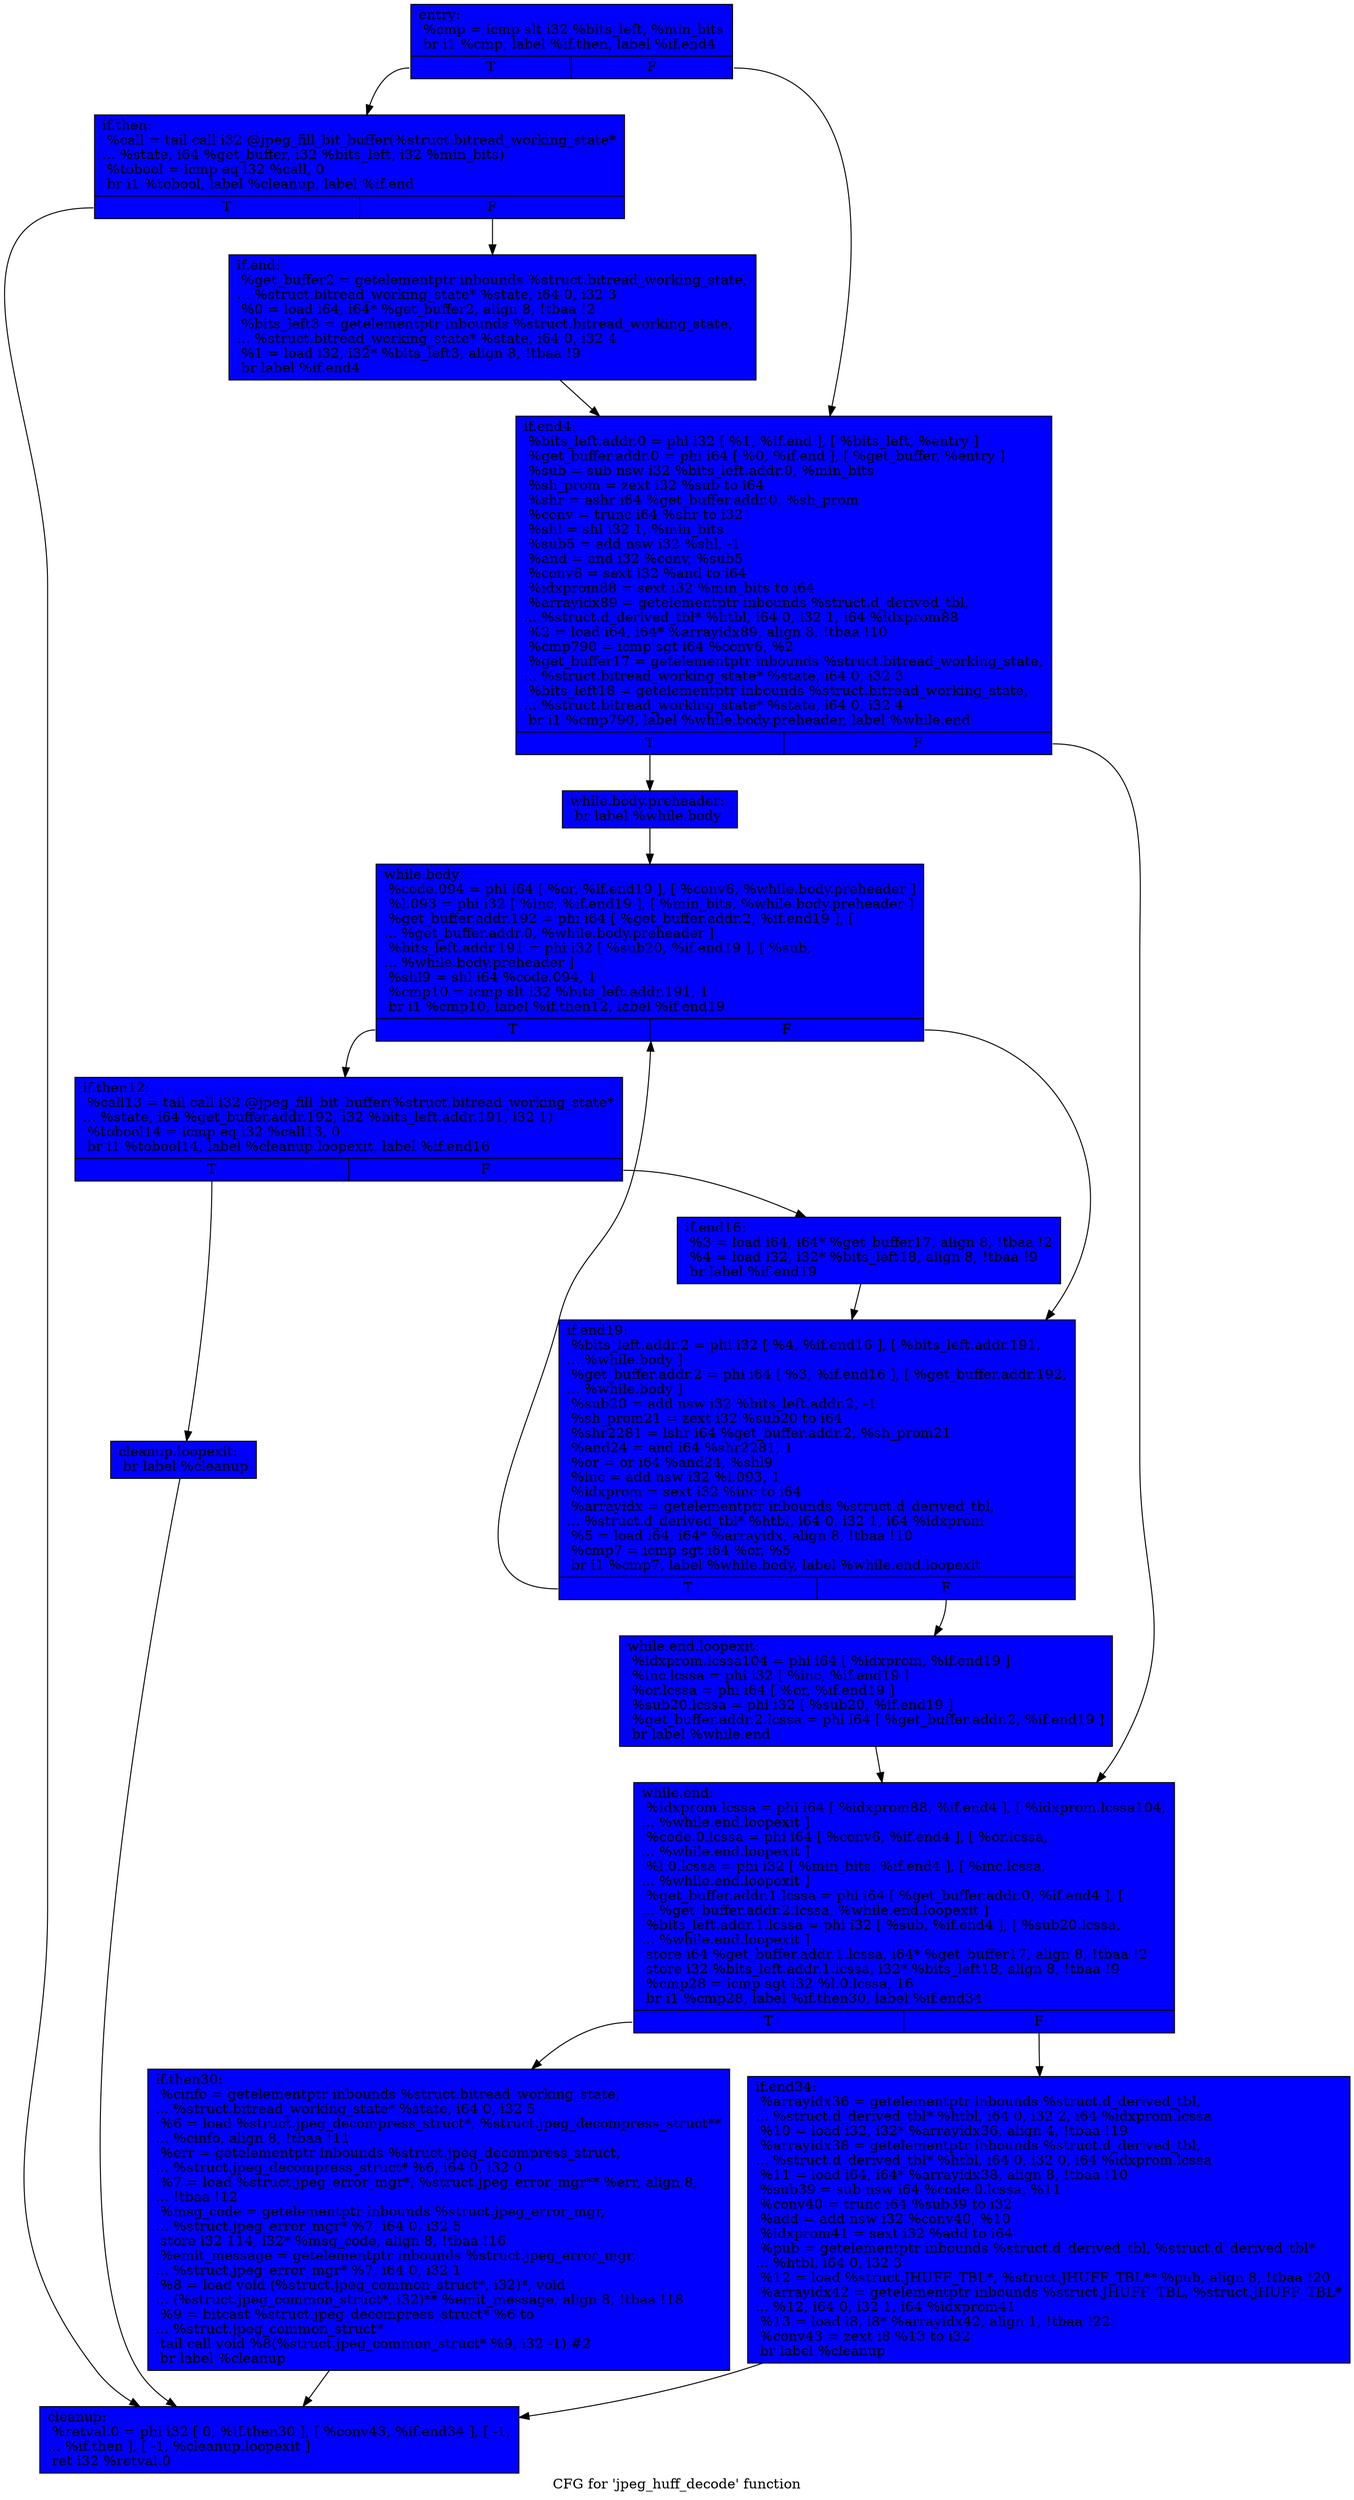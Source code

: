 digraph "CFG for 'jpeg_huff_decode' function" {
	label="CFG for 'jpeg_huff_decode' function";

	Node0x4e79360 [shape=record, style = filled, fillcolor = blue, label="{entry:\l  %cmp = icmp slt i32 %bits_left, %min_bits\l  br i1 %cmp, label %if.then, label %if.end4\l|{<s0>T|<s1>F}}"];
	Node0x4e79360:s0 -> Node0x4e798c0;
	Node0x4e79360:s1 -> Node0x4e81230;
	Node0x4e798c0 [shape=record, style = filled, fillcolor = blue, label="{if.then:                                          \l  %call = tail call i32 @jpeg_fill_bit_buffer(%struct.bitread_working_state*\l... %state, i64 %get_buffer, i32 %bits_left, i32 %min_bits)\l  %tobool = icmp eq i32 %call, 0\l  br i1 %tobool, label %cleanup, label %if.end\l|{<s0>T|<s1>F}}"];
	Node0x4e798c0:s0 -> Node0x4e815a0;
	Node0x4e798c0:s1 -> Node0x4e81610;
	Node0x4e81610 [shape=record, style = filled, fillcolor = blue, label="{if.end:                                           \l  %get_buffer2 = getelementptr inbounds %struct.bitread_working_state,\l... %struct.bitread_working_state* %state, i64 0, i32 3\l  %0 = load i64, i64* %get_buffer2, align 8, !tbaa !2\l  %bits_left3 = getelementptr inbounds %struct.bitread_working_state,\l... %struct.bitread_working_state* %state, i64 0, i32 4\l  %1 = load i32, i32* %bits_left3, align 8, !tbaa !9\l  br label %if.end4\l}"];
	Node0x4e81610 -> Node0x4e81230;
	Node0x4e81230 [shape=record, style = filled, fillcolor = blue, label="{if.end4:                                          \l  %bits_left.addr.0 = phi i32 [ %1, %if.end ], [ %bits_left, %entry ]\l  %get_buffer.addr.0 = phi i64 [ %0, %if.end ], [ %get_buffer, %entry ]\l  %sub = sub nsw i32 %bits_left.addr.0, %min_bits\l  %sh_prom = zext i32 %sub to i64\l  %shr = ashr i64 %get_buffer.addr.0, %sh_prom\l  %conv = trunc i64 %shr to i32\l  %shl = shl i32 1, %min_bits\l  %sub5 = add nsw i32 %shl, -1\l  %and = and i32 %conv, %sub5\l  %conv6 = sext i32 %and to i64\l  %idxprom88 = sext i32 %min_bits to i64\l  %arrayidx89 = getelementptr inbounds %struct.d_derived_tbl,\l... %struct.d_derived_tbl* %htbl, i64 0, i32 1, i64 %idxprom88\l  %2 = load i64, i64* %arrayidx89, align 8, !tbaa !10\l  %cmp790 = icmp sgt i64 %conv6, %2\l  %get_buffer17 = getelementptr inbounds %struct.bitread_working_state,\l... %struct.bitread_working_state* %state, i64 0, i32 3\l  %bits_left18 = getelementptr inbounds %struct.bitread_working_state,\l... %struct.bitread_working_state* %state, i64 0, i32 4\l  br i1 %cmp790, label %while.body.preheader, label %while.end\l|{<s0>T|<s1>F}}"];
	Node0x4e81230:s0 -> Node0x4e832a0;
	Node0x4e81230:s1 -> Node0x4e83380;
	Node0x4e832a0 [shape=record, style = filled, fillcolor = blue, label="{while.body.preheader:                             \l  br label %while.body\l}"];
	Node0x4e832a0 -> Node0x4e834c0;
	Node0x4e834c0 [shape=record, style = filled, fillcolor = blue, label="{while.body:                                       \l  %code.094 = phi i64 [ %or, %if.end19 ], [ %conv6, %while.body.preheader ]\l  %l.093 = phi i32 [ %inc, %if.end19 ], [ %min_bits, %while.body.preheader ]\l  %get_buffer.addr.192 = phi i64 [ %get_buffer.addr.2, %if.end19 ], [\l... %get_buffer.addr.0, %while.body.preheader ]\l  %bits_left.addr.191 = phi i32 [ %sub20, %if.end19 ], [ %sub,\l... %while.body.preheader ]\l  %shl9 = shl i64 %code.094, 1\l  %cmp10 = icmp slt i32 %bits_left.addr.191, 1\l  br i1 %cmp10, label %if.then12, label %if.end19\l|{<s0>T|<s1>F}}"];
	Node0x4e834c0:s0 -> Node0x4e83e10;
	Node0x4e834c0:s1 -> Node0x4e835e0;
	Node0x4e83e10 [shape=record, style = filled, fillcolor = blue, label="{if.then12:                                        \l  %call13 = tail call i32 @jpeg_fill_bit_buffer(%struct.bitread_working_state*\l... %state, i64 %get_buffer.addr.192, i32 %bits_left.addr.191, i32 1)\l  %tobool14 = icmp eq i32 %call13, 0\l  br i1 %tobool14, label %cleanup.loopexit, label %if.end16\l|{<s0>T|<s1>F}}"];
	Node0x4e83e10:s0 -> Node0x4e84160;
	Node0x4e83e10:s1 -> Node0x4e841e0;
	Node0x4e841e0 [shape=record, style = filled, fillcolor = blue, label="{if.end16:                                         \l  %3 = load i64, i64* %get_buffer17, align 8, !tbaa !2\l  %4 = load i32, i32* %bits_left18, align 8, !tbaa !9\l  br label %if.end19\l}"];
	Node0x4e841e0 -> Node0x4e835e0;
	Node0x4e835e0 [shape=record, style = filled, fillcolor = blue, label="{if.end19:                                         \l  %bits_left.addr.2 = phi i32 [ %4, %if.end16 ], [ %bits_left.addr.191,\l... %while.body ]\l  %get_buffer.addr.2 = phi i64 [ %3, %if.end16 ], [ %get_buffer.addr.192,\l... %while.body ]\l  %sub20 = add nsw i32 %bits_left.addr.2, -1\l  %sh_prom21 = zext i32 %sub20 to i64\l  %shr2281 = lshr i64 %get_buffer.addr.2, %sh_prom21\l  %and24 = and i64 %shr2281, 1\l  %or = or i64 %and24, %shl9\l  %inc = add nsw i32 %l.093, 1\l  %idxprom = sext i32 %inc to i64\l  %arrayidx = getelementptr inbounds %struct.d_derived_tbl,\l... %struct.d_derived_tbl* %htbl, i64 0, i32 1, i64 %idxprom\l  %5 = load i64, i64* %arrayidx, align 8, !tbaa !10\l  %cmp7 = icmp sgt i64 %or, %5\l  br i1 %cmp7, label %while.body, label %while.end.loopexit\l|{<s0>T|<s1>F}}"];
	Node0x4e835e0:s0 -> Node0x4e834c0;
	Node0x4e835e0:s1 -> Node0x4e84c80;
	Node0x4e84c80 [shape=record, style = filled, fillcolor = blue, label="{while.end.loopexit:                               \l  %idxprom.lcssa104 = phi i64 [ %idxprom, %if.end19 ]\l  %inc.lcssa = phi i32 [ %inc, %if.end19 ]\l  %or.lcssa = phi i64 [ %or, %if.end19 ]\l  %sub20.lcssa = phi i32 [ %sub20, %if.end19 ]\l  %get_buffer.addr.2.lcssa = phi i64 [ %get_buffer.addr.2, %if.end19 ]\l  br label %while.end\l}"];
	Node0x4e84c80 -> Node0x4e83380;
	Node0x4e83380 [shape=record, style = filled, fillcolor = blue, label="{while.end:                                        \l  %idxprom.lcssa = phi i64 [ %idxprom88, %if.end4 ], [ %idxprom.lcssa104,\l... %while.end.loopexit ]\l  %code.0.lcssa = phi i64 [ %conv6, %if.end4 ], [ %or.lcssa,\l... %while.end.loopexit ]\l  %l.0.lcssa = phi i32 [ %min_bits, %if.end4 ], [ %inc.lcssa,\l... %while.end.loopexit ]\l  %get_buffer.addr.1.lcssa = phi i64 [ %get_buffer.addr.0, %if.end4 ], [\l... %get_buffer.addr.2.lcssa, %while.end.loopexit ]\l  %bits_left.addr.1.lcssa = phi i32 [ %sub, %if.end4 ], [ %sub20.lcssa,\l... %while.end.loopexit ]\l  store i64 %get_buffer.addr.1.lcssa, i64* %get_buffer17, align 8, !tbaa !2\l  store i32 %bits_left.addr.1.lcssa, i32* %bits_left18, align 8, !tbaa !9\l  %cmp28 = icmp sgt i32 %l.0.lcssa, 16\l  br i1 %cmp28, label %if.then30, label %if.end34\l|{<s0>T|<s1>F}}"];
	Node0x4e83380:s0 -> Node0x4e85750;
	Node0x4e83380:s1 -> Node0x4e85800;
	Node0x4e85750 [shape=record, style = filled, fillcolor = blue, label="{if.then30:                                        \l  %cinfo = getelementptr inbounds %struct.bitread_working_state,\l... %struct.bitread_working_state* %state, i64 0, i32 5\l  %6 = load %struct.jpeg_decompress_struct*, %struct.jpeg_decompress_struct**\l... %cinfo, align 8, !tbaa !11\l  %err = getelementptr inbounds %struct.jpeg_decompress_struct,\l... %struct.jpeg_decompress_struct* %6, i64 0, i32 0\l  %7 = load %struct.jpeg_error_mgr*, %struct.jpeg_error_mgr** %err, align 8,\l... !tbaa !12\l  %msg_code = getelementptr inbounds %struct.jpeg_error_mgr,\l... %struct.jpeg_error_mgr* %7, i64 0, i32 5\l  store i32 114, i32* %msg_code, align 8, !tbaa !16\l  %emit_message = getelementptr inbounds %struct.jpeg_error_mgr,\l... %struct.jpeg_error_mgr* %7, i64 0, i32 1\l  %8 = load void (%struct.jpeg_common_struct*, i32)*, void\l... (%struct.jpeg_common_struct*, i32)** %emit_message, align 8, !tbaa !18\l  %9 = bitcast %struct.jpeg_decompress_struct* %6 to\l... %struct.jpeg_common_struct*\l  tail call void %8(%struct.jpeg_common_struct* %9, i32 -1) #2\l  br label %cleanup\l}"];
	Node0x4e85750 -> Node0x4e815a0;
	Node0x4e85800 [shape=record, style = filled, fillcolor = blue, label="{if.end34:                                         \l  %arrayidx36 = getelementptr inbounds %struct.d_derived_tbl,\l... %struct.d_derived_tbl* %htbl, i64 0, i32 2, i64 %idxprom.lcssa\l  %10 = load i32, i32* %arrayidx36, align 4, !tbaa !19\l  %arrayidx38 = getelementptr inbounds %struct.d_derived_tbl,\l... %struct.d_derived_tbl* %htbl, i64 0, i32 0, i64 %idxprom.lcssa\l  %11 = load i64, i64* %arrayidx38, align 8, !tbaa !10\l  %sub39 = sub nsw i64 %code.0.lcssa, %11\l  %conv40 = trunc i64 %sub39 to i32\l  %add = add nsw i32 %conv40, %10\l  %idxprom41 = sext i32 %add to i64\l  %pub = getelementptr inbounds %struct.d_derived_tbl, %struct.d_derived_tbl*\l... %htbl, i64 0, i32 3\l  %12 = load %struct.JHUFF_TBL*, %struct.JHUFF_TBL** %pub, align 8, !tbaa !20\l  %arrayidx42 = getelementptr inbounds %struct.JHUFF_TBL, %struct.JHUFF_TBL*\l... %12, i64 0, i32 1, i64 %idxprom41\l  %13 = load i8, i8* %arrayidx42, align 1, !tbaa !22\l  %conv43 = zext i8 %13 to i32\l  br label %cleanup\l}"];
	Node0x4e85800 -> Node0x4e815a0;
	Node0x4e84160 [shape=record, style = filled, fillcolor = blue, label="{cleanup.loopexit:                                 \l  br label %cleanup\l}"];
	Node0x4e84160 -> Node0x4e815a0;
	Node0x4e815a0 [shape=record, style = filled, fillcolor = blue, label="{cleanup:                                          \l  %retval.0 = phi i32 [ 0, %if.then30 ], [ %conv43, %if.end34 ], [ -1,\l... %if.then ], [ -1, %cleanup.loopexit ]\l  ret i32 %retval.0\l}"];
}
